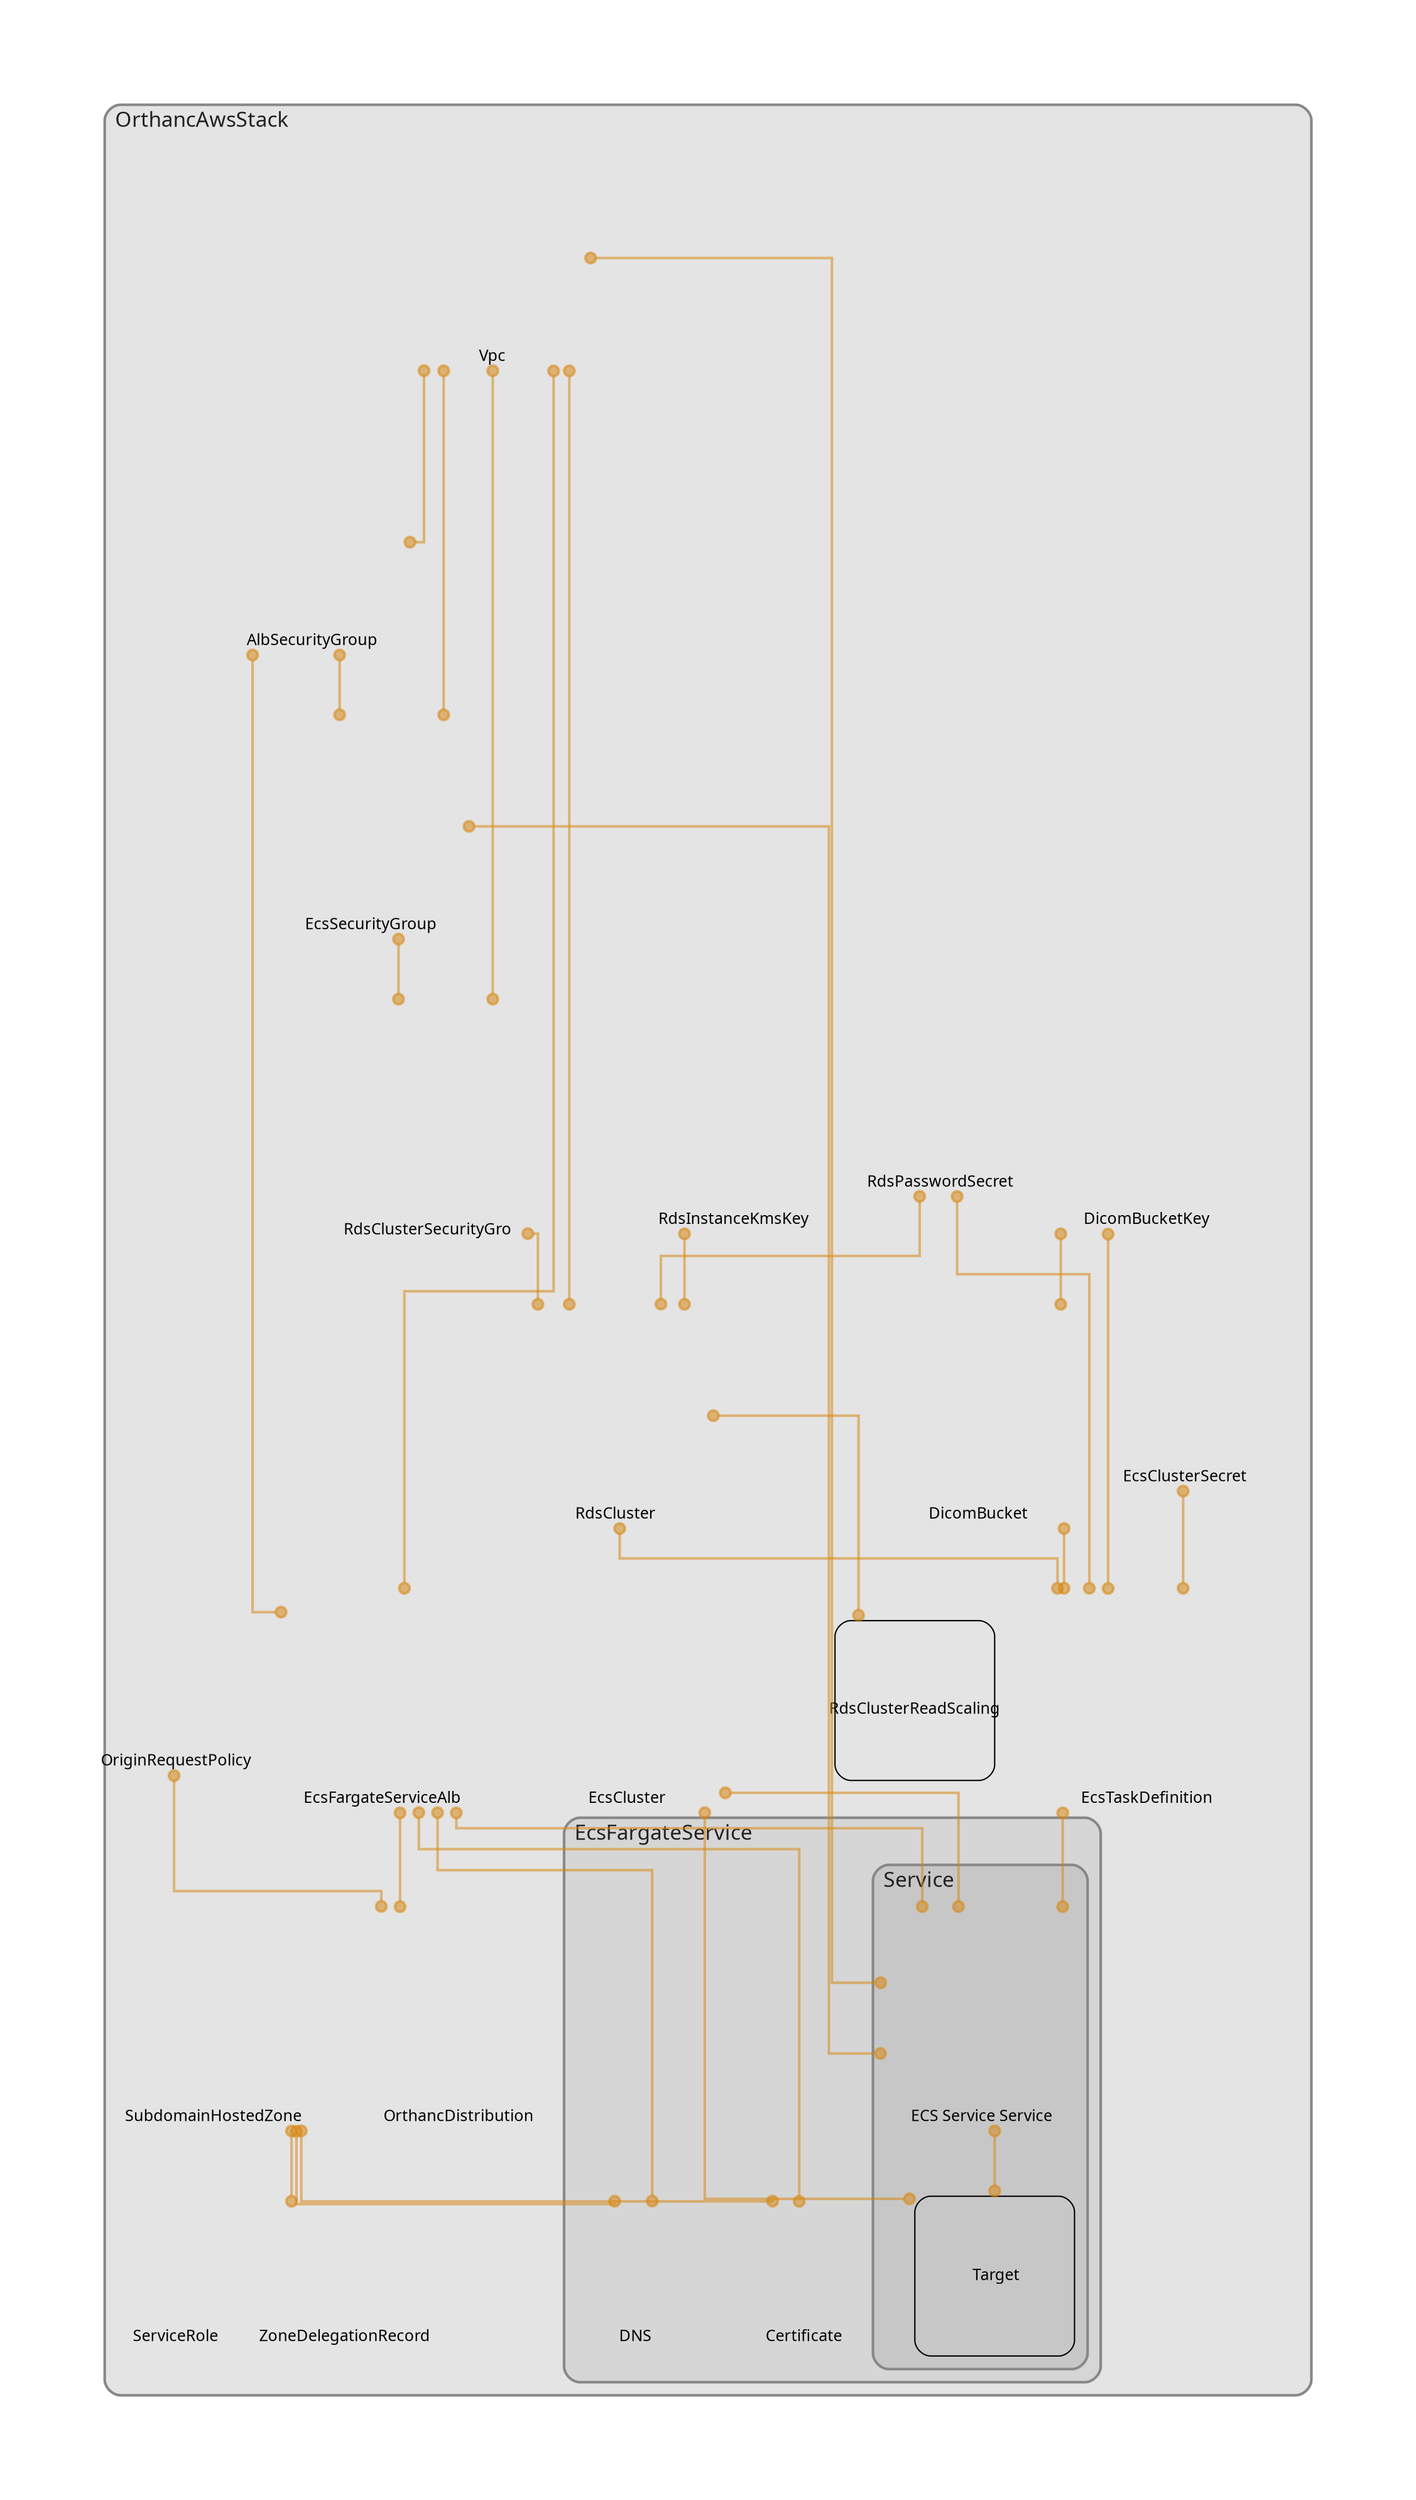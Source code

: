 digraph "Diagram" {
  splines = "ortho";
  pad = "1.0";
  nodesep = "0.60";
  ranksep = "0.75";
  fontname = "Sans-Serif";
  fontsize = "15";
  dpi = "200";
  rankdir = "BT";
  compound = "true";
  fontcolor = "#222222";
  edge [
    color = "#D5871488",
    penwidth = 2,
    arrowhead = "dot",
    arrowtail = "dot",
  ];
  node [
    shape = "box",
    style = "rounded",
    fixedsize = true,
    width = 1.7,
    height = 1.7,
    labelloc = "c",
    imagescale = true,
    fontname = "Sans-Serif",
    fontsize = 8,
    margin = 8,
  ];
  subgraph "OrthancAwsStack" {
    subgraph "cluster-SubGraph.OrthancAwsStack" {
      graph [
        label = "OrthancAwsStack",
        labelloc = "b",
        labeljust = "l",
        margin = "10",
        fontsize = "16",
        penwidth = "2",
        pencolor = "#888888",
        style = "filled,rounded",
        fillcolor = "#e4e4e4",
      ];
      "OrthancAwsStack/Vpc" [
        label = " Vpc",
        fontsize = 12,
        image = "C:\Users\Eligio\AppData\Roaming\npm-cache\_npx\36104\node_modules\cdk-dia\icons\aws\Service\Arch_Networking-Content\64\Arch_Amazon-Virtual-Private-Cloud_64@5x.png",
        imagescale = "true",
        imagepos = "tc",
        penwidth = "0",
        shape = "node",
        fixedsize = "true",
        labelloc = "b",
        width = 2,
        height = 2.266,
      ];
      "OrthancAwsStack/AlbSecurityGroup" [
        label = " AlbSecurityGroup",
        fontsize = 12,
        image = "C:\Users\Eligio\AppData\Roaming\npm-cache\_npx\36104\node_modules\cdk-dia\icons\aws\security_group.png",
        imagescale = "true",
        imagepos = "tc",
        penwidth = "0",
        shape = "node",
        fixedsize = "true",
        labelloc = "b",
        width = 2,
        height = 2.266,
      ];
      "OrthancAwsStack/EcsSecurityGroup" [
        label = " EcsSecurityGroup",
        fontsize = 12,
        image = "C:\Users\Eligio\AppData\Roaming\npm-cache\_npx\36104\node_modules\cdk-dia\icons\aws\security_group.png",
        imagescale = "true",
        imagepos = "tc",
        penwidth = "0",
        shape = "node",
        fixedsize = "true",
        labelloc = "b",
        width = 2,
        height = 2.266,
      ];
      "OrthancAwsStack/RdsClusterSecurityGroup" [
        label = "\nRdsClusterSecurityGro",
        fontsize = 12,
        image = "C:\Users\Eligio\AppData\Roaming\npm-cache\_npx\36104\node_modules\cdk-dia\icons\aws\security_group.png",
        imagescale = "true",
        imagepos = "tc",
        penwidth = "0",
        shape = "node",
        fixedsize = "true",
        labelloc = "b",
        width = 2,
        height = 2.4819999999999998,
      ];
      "OrthancAwsStack/DicomBucketKey" [
        label = " DicomBucketKey",
        fontsize = 12,
        image = "C:\Users\Eligio\AppData\Roaming\npm-cache\_npx\36104\node_modules\cdk-dia\icons\aws\Service\Arch_Security-Identity-Compliance\64\Arch_AWS-Key-Management-Services_64@5x.png",
        imagescale = "true",
        imagepos = "tc",
        penwidth = "0",
        shape = "node",
        fixedsize = "true",
        labelloc = "b",
        width = 2,
        height = 2.266,
      ];
      "OrthancAwsStack/DicomBucket" [
        label = " DicomBucket",
        fontsize = 12,
        image = "C:\Users\Eligio\AppData\Roaming\npm-cache\_npx\36104\node_modules\cdk-dia\icons\aws\Service\Arch_Storage\64\Arch_Amazon-S3-Standard_64@5x.png",
        imagescale = "true",
        imagepos = "tc",
        penwidth = "0",
        shape = "node",
        fixedsize = "true",
        labelloc = "b",
        width = 2,
        height = 2.266,
      ];
      "OrthancAwsStack/RdsPasswordSecret" [
        label = " RdsPasswordSecret",
        fontsize = 12,
        image = "C:\Users\Eligio\AppData\Roaming\npm-cache\_npx\36104\node_modules\cdk-dia\icons\aws\Service\Arch_Security-Identity-Compliance\64\Arch_AWS-Secrets-Manager_64@5x.png",
        imagescale = "true",
        imagepos = "tc",
        penwidth = "0",
        shape = "node",
        fixedsize = "true",
        labelloc = "b",
        width = 1.2,
        height = 1.466,
      ];
      "OrthancAwsStack/RdsInstanceKmsKey" [
        label = " RdsInstanceKmsKey",
        fontsize = 12,
        image = "C:\Users\Eligio\AppData\Roaming\npm-cache\_npx\36104\node_modules\cdk-dia\icons\aws\Service\Arch_Security-Identity-Compliance\64\Arch_AWS-Key-Management-Services_64@5x.png",
        imagescale = "true",
        imagepos = "tc",
        penwidth = "0",
        shape = "node",
        fixedsize = "true",
        labelloc = "b",
        width = 2,
        height = 2.266,
      ];
      "OrthancAwsStack/RdsCluster" [
        label = " RdsCluster",
        fontsize = 12,
        image = "C:\Users\Eligio\AppData\Roaming\npm-cache\_npx\36104\node_modules\cdk-dia\icons\aws\Service\Arch_Database\64\Arch_Amazon-RDS_64@5x.png",
        imagescale = "true",
        imagepos = "tc",
        penwidth = "0",
        shape = "node",
        fixedsize = "true",
        labelloc = "b",
        width = 2,
        height = 2.266,
      ];
      "OrthancAwsStack/RdsClusterReadScaling" [
        label = "\nRdsClusterReadScaling",
        fontsize = 12,
      ];
      "OrthancAwsStack/EcsClusterSecret" [
        label = " EcsClusterSecret",
        fontsize = 12,
        image = "C:\Users\Eligio\AppData\Roaming\npm-cache\_npx\36104\node_modules\cdk-dia\icons\aws\Service\Arch_Security-Identity-Compliance\64\Arch_AWS-Secrets-Manager_64@5x.png",
        imagescale = "true",
        imagepos = "tc",
        penwidth = "0",
        shape = "node",
        fixedsize = "true",
        labelloc = "b",
        width = 1.2,
        height = 1.466,
      ];
      "OrthancAwsStack/EcsCluster" [
        label = " EcsCluster",
        fontsize = 12,
        image = "C:\Users\Eligio\AppData\Roaming\npm-cache\_npx\36104\node_modules\cdk-dia\icons\aws\Service\Arch_Compute\64\Arch_Amazon-Elastic-Container-Service_64@5x.png",
        imagescale = "true",
        imagepos = "tc",
        penwidth = "0",
        shape = "node",
        fixedsize = "true",
        labelloc = "b",
        width = 2,
        height = 2.266,
      ];
      "OrthancAwsStack/EcsTaskDefinition" [
        label = " EcsTaskDefinition",
        fontsize = 12,
        image = "C:\Users\Eligio\AppData\Roaming\npm-cache\_npx\36104\node_modules\cdk-dia\icons\aws\Resource\Res_Containers\Res_48_Dark\Res_Amazon-Elastic-Container-Service_Task_48_Dark_gen.png",
        imagescale = "true",
        imagepos = "tc",
        penwidth = "0",
        shape = "node",
        fixedsize = "true",
        labelloc = "b",
        width = 2,
        height = 2.266,
      ];
      "OrthancAwsStack/EcsFargateServiceAlb" [
        label = " EcsFargateServiceAlb",
        fontsize = 12,
        image = "C:\Users\Eligio\AppData\Roaming\npm-cache\_npx\36104\node_modules\cdk-dia\icons\aws\Service\Arch_Networking-Content\64\Arch_Elastic-Load-Balancing_64@5x.png",
        imagescale = "true",
        imagepos = "tc",
        penwidth = "0",
        shape = "node",
        fixedsize = "true",
        labelloc = "b",
        width = 2,
        height = 2.266,
      ];
      "OrthancAwsStack/SubdomainHostedZone" [
        label = " SubdomainHostedZone",
        fontsize = 12,
        image = "C:\Users\Eligio\AppData\Roaming\npm-cache\_npx\36104\node_modules\cdk-dia\icons\aws\Resource\Res_Networking-and-Content-Delivery\Res_48_Dark\Res_Amazon-Route-53-Hosted-Zone_48_Dark_gen.png",
        imagescale = "true",
        imagepos = "tc",
        penwidth = "0",
        shape = "node",
        fixedsize = "true",
        labelloc = "b",
        width = 2,
        height = 2.266,
      ];
      "OrthancAwsStack/ZoneDelegationRecord" [
        label = " ZoneDelegationRecord",
        fontsize = 12,
        image = "C:\Users\Eligio\AppData\Roaming\npm-cache\_npx\36104\node_modules\cdk-dia\icons\aws\Resource\Res_Networking-and-Content-Delivery\Res_48_Dark\Res_Amazon-Route-53-Hosted-Zone_48_Dark_gen.png",
        imagescale = "true",
        imagepos = "tc",
        penwidth = "0",
        shape = "node",
        fixedsize = "true",
        labelloc = "b",
        width = 1.2,
        height = 1.466,
      ];
      "OrthancAwsStack/OriginRequestPolicy" [
        label = " OriginRequestPolicy",
        fontsize = 12,
        image = "C:\Users\Eligio\AppData\Roaming\npm-cache\_npx\36104\node_modules\cdk-dia\icons\aws\Service\Arch_Networking-Content\64\Arch_Amazon-CloudFront_64@5x.png",
        imagescale = "true",
        imagepos = "tc",
        penwidth = "0",
        shape = "node",
        fixedsize = "true",
        labelloc = "b",
        width = 1.2,
        height = 1.466,
      ];
      "OrthancAwsStack/OrthancDistribution" [
        label = " OrthancDistribution",
        fontsize = 12,
        image = "C:\Users\Eligio\AppData\Roaming\npm-cache\_npx\36104\node_modules\cdk-dia\icons\aws\Service\Arch_Networking-Content\64\Arch_Amazon-CloudFront_64@5x.png",
        imagescale = "true",
        imagepos = "tc",
        penwidth = "0",
        shape = "node",
        fixedsize = "true",
        labelloc = "b",
        width = 2,
        height = 2.266,
      ];
      "OrthancAwsStack/LogRetentionaae0aa3c5b4d4f87b02d85b201efdd8a/ServiceRole" [
        label = " ServiceRole",
        fontsize = 12,
        image = "C:\Users\Eligio\AppData\Roaming\npm-cache\_npx\36104\node_modules\cdk-dia\icons\aws\Service\Arch_Security-Identity-Compliance\64\Arch_AWS-Identity-and-Access-Management_64@5x.png",
        imagescale = "true",
        imagepos = "tc",
        penwidth = "0",
        shape = "node",
        fixedsize = "true",
        labelloc = "b",
        width = 1.2,
        height = 1.466,
      ];
      subgraph "cluster-SubGraph.EcsFargateService" {
        graph [
          label = "EcsFargateService",
          labelloc = "b",
          labeljust = "l",
          margin = "10",
          fontsize = "16",
          penwidth = "2",
          pencolor = "#888888",
          style = "filled,rounded",
          fillcolor = "#d6d6d6",
        ];
        "OrthancAwsStack/EcsFargateService/Certificate" [
          label = " Certificate",
          fontsize = 12,
          image = "C:\Users\Eligio\AppData\Roaming\npm-cache\_npx\36104\node_modules\cdk-dia\icons\aws\Service\Arch_Security-Identity-Compliance\64\Arch_AWS-Certificate-Manager_64@5x.png",
          imagescale = "true",
          imagepos = "tc",
          penwidth = "0",
          shape = "node",
          fixedsize = "true",
          labelloc = "b",
          width = 1.2,
          height = 1.466,
        ];
        "OrthancAwsStack/EcsFargateService/DNS" [
          label = " DNS",
          fontsize = 12,
          image = "C:\Users\Eligio\AppData\Roaming\npm-cache\_npx\36104\node_modules\cdk-dia\icons\aws\Resource\Res_Networking-and-Content-Delivery\Res_48_Dark\Res_Amazon-Route-53-Hosted-Zone_48_Dark_gen.png",
          imagescale = "true",
          imagepos = "tc",
          penwidth = "0",
          shape = "node",
          fixedsize = "true",
          labelloc = "b",
          width = 1.2,
          height = 1.466,
        ];
        subgraph "cluster-SubGraph.Service" {
          graph [
            label = "Service",
            labelloc = "b",
            labeljust = "l",
            margin = "10",
            fontsize = "16",
            penwidth = "2",
            pencolor = "#888888",
            style = "filled,rounded",
            fillcolor = "#c7c7c7",
          ];
          "OrthancAwsStack/EcsFargateService/Service/Service" [
            label = " ECS Service Service",
            fontsize = 12,
            image = "C:\Users\Eligio\AppData\Roaming\npm-cache\_npx\36104\node_modules\cdk-dia\icons\aws\Resource\Res_Containers\Res_48_Dark\Res_Amazon-Elastic-Container-Service_Service_48_Dark_gen.png",
            imagescale = "true",
            imagepos = "tc",
            penwidth = "0",
            shape = "node",
            fixedsize = "true",
            labelloc = "b",
            width = 2,
            height = 2.266,
          ];
          "OrthancAwsStack/EcsFargateService/Service/TaskCount/Target" [
            label = " Target",
            fontsize = 12,
          ];
        }
      }
    }
  }
  "OrthancAwsStack/AlbSecurityGroup" -> "OrthancAwsStack/Vpc" [
    dir = "both",
  ];
  "OrthancAwsStack/EcsSecurityGroup" -> "OrthancAwsStack/Vpc" [
    dir = "both",
  ];
  "OrthancAwsStack/EcsSecurityGroup" -> "OrthancAwsStack/AlbSecurityGroup" [
    dir = "both",
  ];
  "OrthancAwsStack/RdsClusterSecurityGroup" -> "OrthancAwsStack/Vpc" [
    dir = "both",
  ];
  "OrthancAwsStack/RdsClusterSecurityGroup" -> "OrthancAwsStack/EcsSecurityGroup" [
    dir = "both",
  ];
  "OrthancAwsStack/DicomBucket" -> "OrthancAwsStack/DicomBucketKey" [
    dir = "both",
  ];
  "OrthancAwsStack/RdsCluster" -> "OrthancAwsStack/Vpc" [
    dir = "both",
  ];
  "OrthancAwsStack/RdsCluster" -> "OrthancAwsStack/RdsClusterSecurityGroup" [
    dir = "both",
  ];
  "OrthancAwsStack/RdsCluster" -> "OrthancAwsStack/RdsPasswordSecret" [
    dir = "both",
  ];
  "OrthancAwsStack/RdsCluster" -> "OrthancAwsStack/RdsInstanceKmsKey" [
    dir = "both",
  ];
  "OrthancAwsStack/RdsClusterReadScaling" -> "OrthancAwsStack/RdsCluster" [
    dir = "both",
  ];
  "OrthancAwsStack/EcsTaskDefinition" -> "OrthancAwsStack/DicomBucketKey" [
    dir = "both",
  ];
  "OrthancAwsStack/EcsTaskDefinition" -> "OrthancAwsStack/DicomBucket" [
    dir = "both",
  ];
  "OrthancAwsStack/EcsTaskDefinition" -> "OrthancAwsStack/RdsPasswordSecret" [
    dir = "both",
  ];
  "OrthancAwsStack/EcsTaskDefinition" -> "OrthancAwsStack/EcsClusterSecret" [
    dir = "both",
  ];
  "OrthancAwsStack/EcsTaskDefinition" -> "OrthancAwsStack/RdsCluster" [
    dir = "both",
  ];
  "OrthancAwsStack/EcsFargateServiceAlb" -> "OrthancAwsStack/Vpc" [
    dir = "both",
  ];
  "OrthancAwsStack/EcsFargateServiceAlb" -> "OrthancAwsStack/AlbSecurityGroup" [
    dir = "both",
  ];
  "OrthancAwsStack/EcsFargateServiceAlb" -> "OrthancAwsStack/EcsFargateService/Certificate" [
    dir = "both",
  ];
  "OrthancAwsStack/ZoneDelegationRecord" -> "OrthancAwsStack/SubdomainHostedZone" [
    dir = "both",
  ];
  "OrthancAwsStack/EcsFargateService/Certificate" -> "OrthancAwsStack/SubdomainHostedZone" [
    dir = "both",
  ];
  "OrthancAwsStack/EcsFargateService/DNS" -> "OrthancAwsStack/EcsFargateServiceAlb" [
    dir = "both",
  ];
  "OrthancAwsStack/EcsFargateService/DNS" -> "OrthancAwsStack/SubdomainHostedZone" [
    dir = "both",
  ];
  "OrthancAwsStack/EcsFargateService/Service/Service" -> "OrthancAwsStack/Vpc" [
    dir = "both",
  ];
  "OrthancAwsStack/EcsFargateService/Service/Service" -> "OrthancAwsStack/EcsSecurityGroup" [
    dir = "both",
  ];
  "OrthancAwsStack/EcsFargateService/Service/Service" -> "OrthancAwsStack/EcsCluster" [
    dir = "both",
  ];
  "OrthancAwsStack/EcsFargateService/Service/Service" -> "OrthancAwsStack/EcsTaskDefinition" [
    dir = "both",
  ];
  "OrthancAwsStack/EcsFargateService/Service/Service" -> "OrthancAwsStack/EcsFargateServiceAlb" [
    dir = "both",
  ];
  "OrthancAwsStack/EcsFargateService/Service/TaskCount/Target" -> "OrthancAwsStack/EcsFargateService/Service/Service" [
    dir = "both",
  ];
  "OrthancAwsStack/EcsFargateService/Service/TaskCount/Target" -> "OrthancAwsStack/EcsCluster" [
    dir = "both",
  ];
  "OrthancAwsStack/OrthancDistribution" -> "OrthancAwsStack/EcsFargateServiceAlb" [
    dir = "both",
  ];
  "OrthancAwsStack/OrthancDistribution" -> "OrthancAwsStack/OriginRequestPolicy" [
    dir = "both",
  ];
}